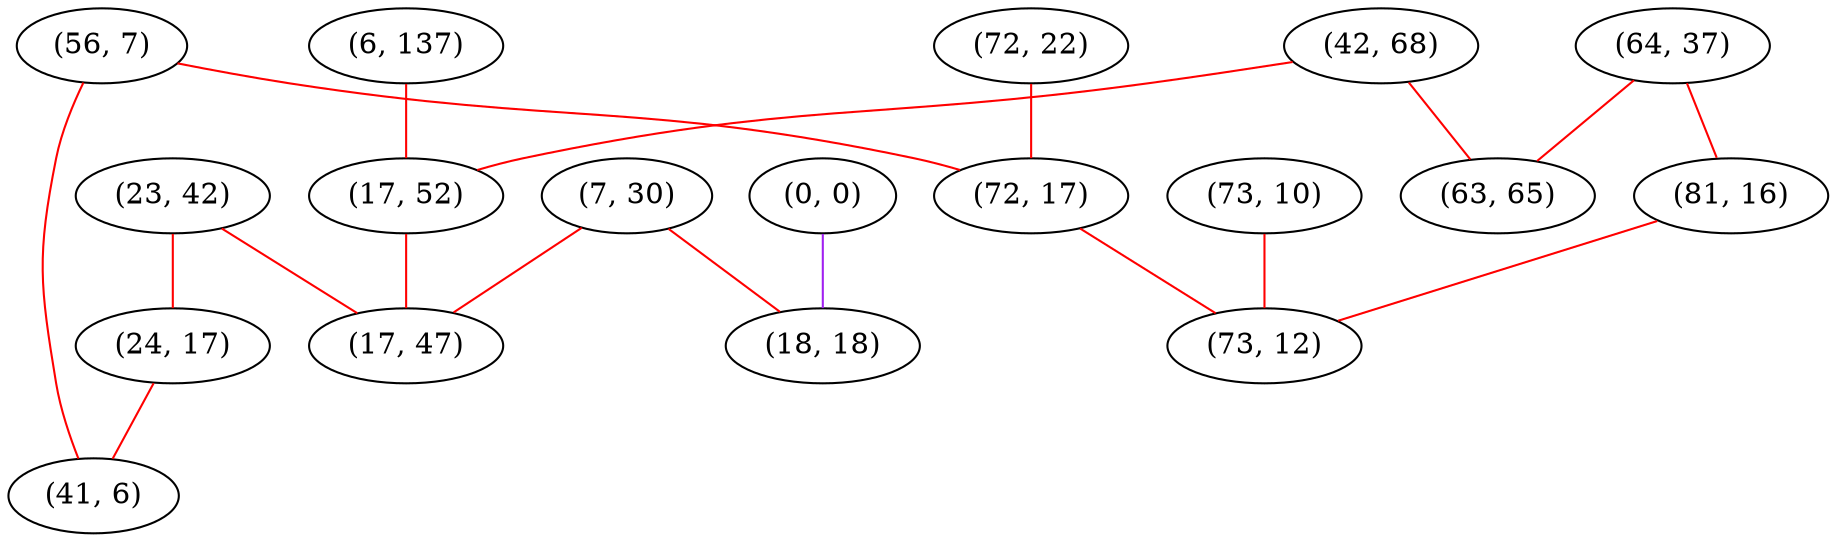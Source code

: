 graph "" {
"(6, 137)";
"(0, 0)";
"(42, 68)";
"(23, 42)";
"(24, 17)";
"(72, 22)";
"(7, 30)";
"(17, 52)";
"(73, 10)";
"(56, 7)";
"(64, 37)";
"(18, 18)";
"(72, 17)";
"(81, 16)";
"(17, 47)";
"(41, 6)";
"(73, 12)";
"(63, 65)";
"(6, 137)" -- "(17, 52)"  [color=red, key=0, weight=1];
"(0, 0)" -- "(18, 18)"  [color=purple, key=0, weight=4];
"(42, 68)" -- "(17, 52)"  [color=red, key=0, weight=1];
"(42, 68)" -- "(63, 65)"  [color=red, key=0, weight=1];
"(23, 42)" -- "(24, 17)"  [color=red, key=0, weight=1];
"(23, 42)" -- "(17, 47)"  [color=red, key=0, weight=1];
"(24, 17)" -- "(41, 6)"  [color=red, key=0, weight=1];
"(72, 22)" -- "(72, 17)"  [color=red, key=0, weight=1];
"(7, 30)" -- "(18, 18)"  [color=red, key=0, weight=1];
"(7, 30)" -- "(17, 47)"  [color=red, key=0, weight=1];
"(17, 52)" -- "(17, 47)"  [color=red, key=0, weight=1];
"(73, 10)" -- "(73, 12)"  [color=red, key=0, weight=1];
"(56, 7)" -- "(72, 17)"  [color=red, key=0, weight=1];
"(56, 7)" -- "(41, 6)"  [color=red, key=0, weight=1];
"(64, 37)" -- "(81, 16)"  [color=red, key=0, weight=1];
"(64, 37)" -- "(63, 65)"  [color=red, key=0, weight=1];
"(72, 17)" -- "(73, 12)"  [color=red, key=0, weight=1];
"(81, 16)" -- "(73, 12)"  [color=red, key=0, weight=1];
}
